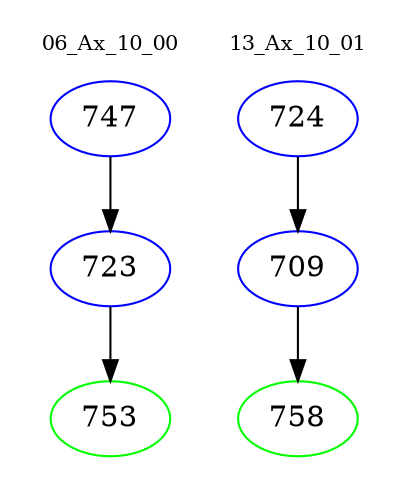 digraph{
subgraph cluster_0 {
color = white
label = "06_Ax_10_00";
fontsize=10;
T0_747 [label="747", color="blue"]
T0_747 -> T0_723 [color="black"]
T0_723 [label="723", color="blue"]
T0_723 -> T0_753 [color="black"]
T0_753 [label="753", color="green"]
}
subgraph cluster_1 {
color = white
label = "13_Ax_10_01";
fontsize=10;
T1_724 [label="724", color="blue"]
T1_724 -> T1_709 [color="black"]
T1_709 [label="709", color="blue"]
T1_709 -> T1_758 [color="black"]
T1_758 [label="758", color="green"]
}
}
